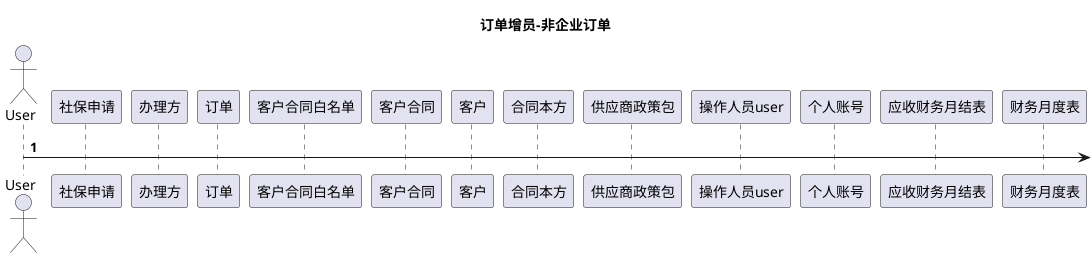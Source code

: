 @startuml
'https://plantuml.com/sequence-diagram

title 订单增员-非企业订单
actor User as user

participant "社保申请" as sih
participant "办理方" as handle
participant "订单" as order
participant "客户合同白名单" as cw
participant "客户合同" as cc
participant "客户" as c
participant "合同本方" as oii
participant "供应商政策包" as vpp
participant "操作人员user" as u
participant "个人账号" as pa
participant "应收财务月结表" as mc
participant "财务月度表" as m

autonumber
user ->
@enduml
